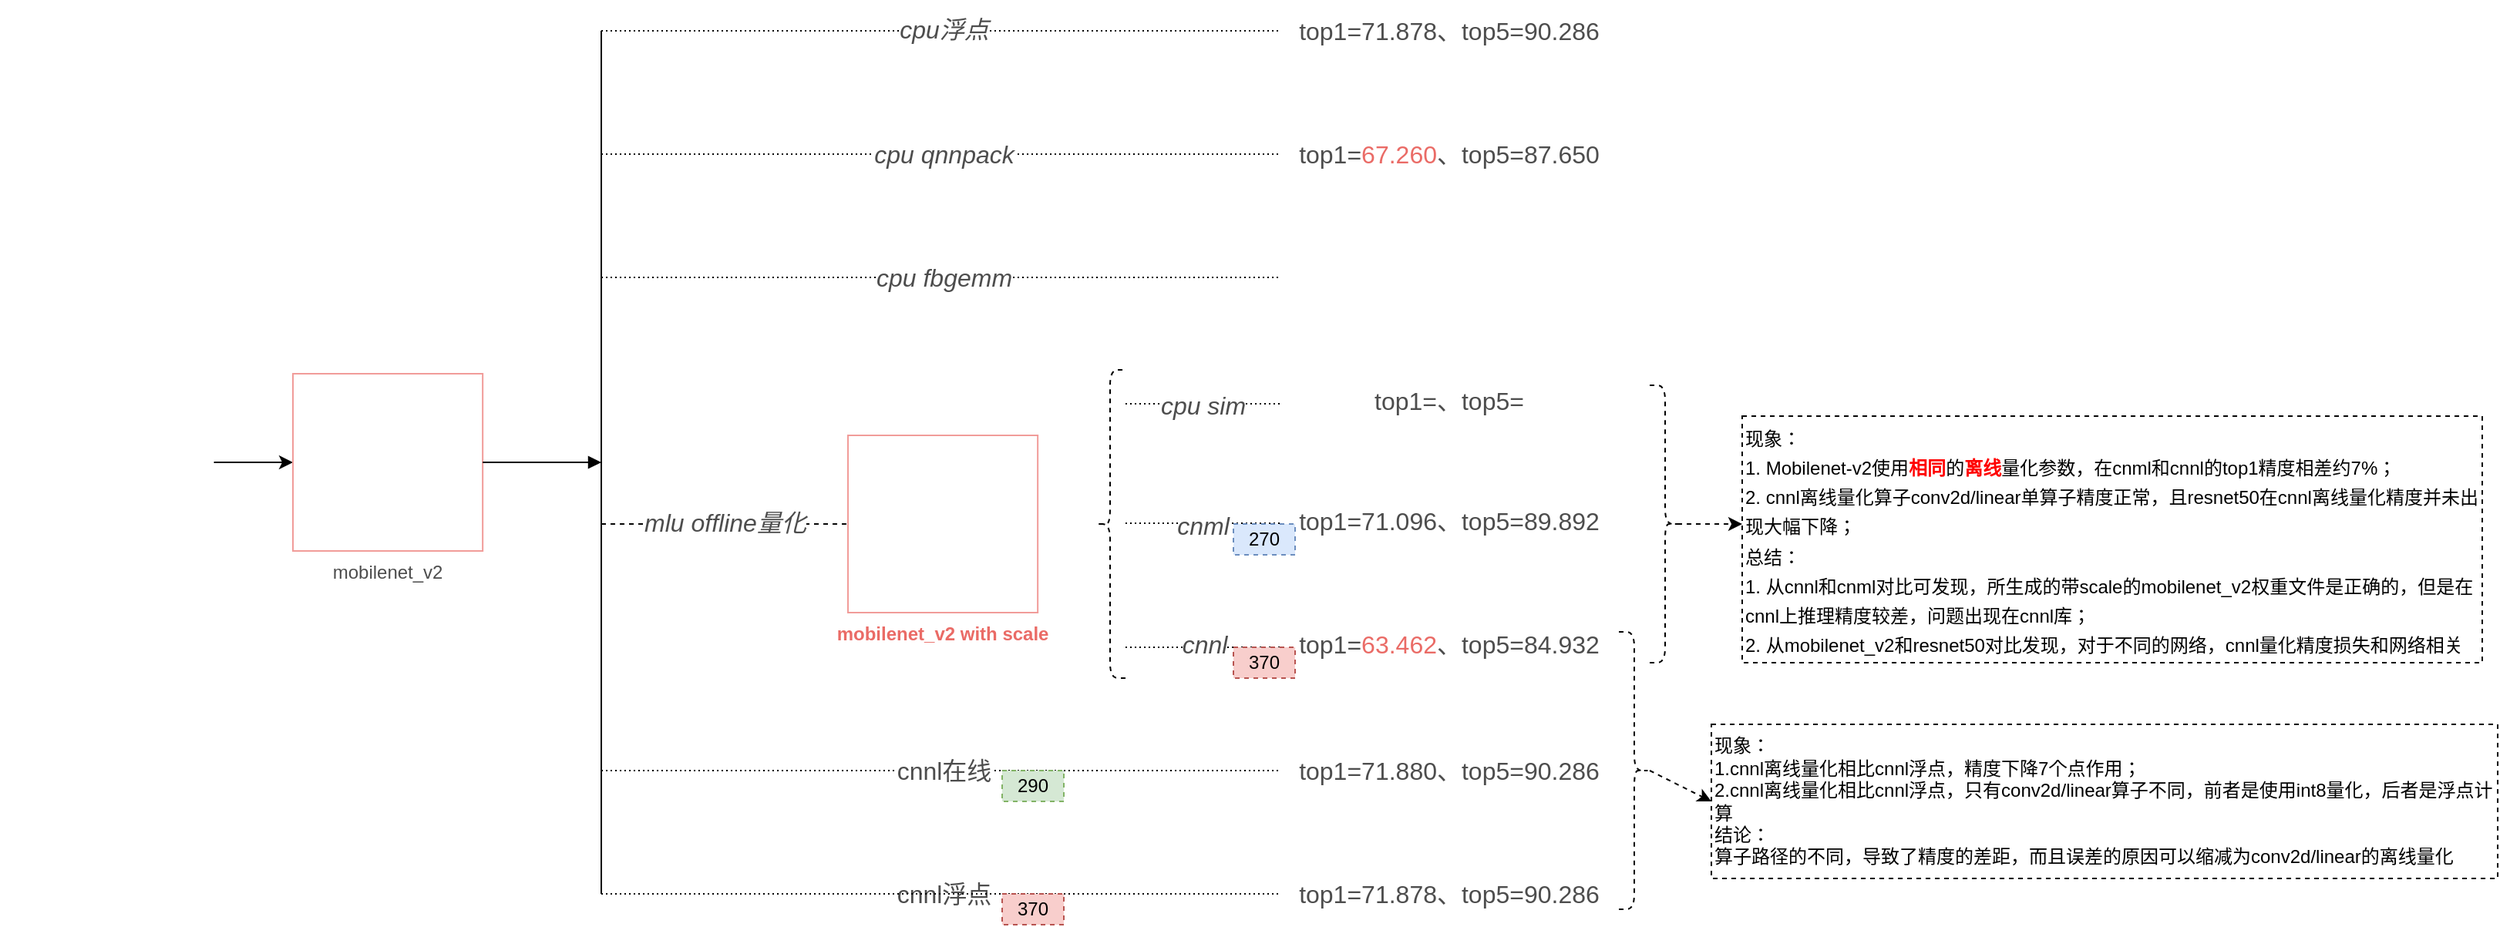 <mxfile version="15.9.1" type="github">
  <diagram id="Zg7ktQxFH2tfBIdX8OJX" name="Page-1">
    <mxGraphModel dx="1350" dy="773" grid="1" gridSize="10" guides="1" tooltips="1" connect="1" arrows="1" fold="1" page="1" pageScale="1" pageWidth="827" pageHeight="1169" math="0" shadow="0">
      <root>
        <mxCell id="0" />
        <mxCell id="1" parent="0" />
        <mxCell id="N1ahAjAl8G-8Hh2oC9Ne-5" value="" style="edgeStyle=orthogonalEdgeStyle;rounded=0;orthogonalLoop=1;jettySize=auto;html=1;fontColor=#4D4D4D;" edge="1" parent="1" source="N1ahAjAl8G-8Hh2oC9Ne-3" target="N1ahAjAl8G-8Hh2oC9Ne-4">
          <mxGeometry relative="1" as="geometry" />
        </mxCell>
        <mxCell id="N1ahAjAl8G-8Hh2oC9Ne-3" value="" style="shape=image;imageAspect=0;aspect=fixed;verticalLabelPosition=bottom;verticalAlign=top;image=https://camo.githubusercontent.com/40cec02610e68dfbc74d01b8caa7ce5e097d8ae3404e59579d9306a4077fa3aa/68747470733a2f2f746f7263682e6d6c76657273652e6f72672f6373732f696d616765732f6865782f746f726368766973696f6e2e706e67;fontColor=#4D4D4D;" vertex="1" parent="1">
          <mxGeometry x="10" y="240" width="138.77" height="160" as="geometry" />
        </mxCell>
        <mxCell id="N1ahAjAl8G-8Hh2oC9Ne-4" value="mobilenet_v2" style="shape=image;imageAspect=0;aspect=fixed;verticalLabelPosition=bottom;verticalAlign=top;image=https://raw.githubusercontent.com/nnUyi/MobileNet_V2/master/figure/bottleneck_residual_block.png;imageBorder=#F19C99;fontColor=#4D4D4D;" vertex="1" parent="1">
          <mxGeometry x="200" y="262.5" width="123.08" height="115" as="geometry" />
        </mxCell>
        <mxCell id="N1ahAjAl8G-8Hh2oC9Ne-10" value="" style="endArrow=block;html=1;rounded=0;exitX=1;exitY=0.5;exitDx=0;exitDy=0;fontColor=#4D4D4D;endFill=1;" edge="1" parent="1" source="N1ahAjAl8G-8Hh2oC9Ne-4">
          <mxGeometry width="50" height="50" relative="1" as="geometry">
            <mxPoint x="580" y="310" as="sourcePoint" />
            <mxPoint x="400" y="320" as="targetPoint" />
          </mxGeometry>
        </mxCell>
        <mxCell id="N1ahAjAl8G-8Hh2oC9Ne-11" value="" style="endArrow=none;html=1;rounded=0;fontColor=#4D4D4D;" edge="1" parent="1">
          <mxGeometry width="50" height="50" relative="1" as="geometry">
            <mxPoint x="400" y="600" as="sourcePoint" />
            <mxPoint x="400" y="40" as="targetPoint" />
          </mxGeometry>
        </mxCell>
        <mxCell id="N1ahAjAl8G-8Hh2oC9Ne-12" value="" style="endArrow=none;html=1;rounded=0;fontColor=#4D4D4D;dashed=1;dashPattern=1 2;" edge="1" parent="1">
          <mxGeometry width="50" height="50" relative="1" as="geometry">
            <mxPoint x="400" y="40" as="sourcePoint" />
            <mxPoint x="840" y="40" as="targetPoint" />
          </mxGeometry>
        </mxCell>
        <mxCell id="N1ahAjAl8G-8Hh2oC9Ne-14" value="&lt;font size=&quot;1&quot;&gt;&lt;i style=&quot;font-size: 16px&quot;&gt;cpu浮点&lt;/i&gt;&lt;/font&gt;" style="edgeLabel;html=1;align=center;verticalAlign=middle;resizable=0;points=[];fontColor=#4D4D4D;" vertex="1" connectable="0" parent="N1ahAjAl8G-8Hh2oC9Ne-12">
          <mxGeometry x="0.3" y="1" relative="1" as="geometry">
            <mxPoint x="-64" as="offset" />
          </mxGeometry>
        </mxCell>
        <mxCell id="N1ahAjAl8G-8Hh2oC9Ne-13" value="" style="endArrow=none;html=1;rounded=0;fontColor=#4D4D4D;dashed=1;dashPattern=1 2;" edge="1" parent="1">
          <mxGeometry width="50" height="50" relative="1" as="geometry">
            <mxPoint x="400" y="120" as="sourcePoint" />
            <mxPoint x="840" y="120" as="targetPoint" />
          </mxGeometry>
        </mxCell>
        <mxCell id="N1ahAjAl8G-8Hh2oC9Ne-15" value="&lt;font size=&quot;1&quot;&gt;&lt;i style=&quot;font-size: 16px&quot;&gt;cpu qnnpack&lt;/i&gt;&lt;/font&gt;" style="edgeLabel;html=1;align=center;verticalAlign=middle;resizable=0;points=[];fontColor=#4D4D4D;" vertex="1" connectable="0" parent="N1ahAjAl8G-8Hh2oC9Ne-13">
          <mxGeometry x="0.283" relative="1" as="geometry">
            <mxPoint x="-61" as="offset" />
          </mxGeometry>
        </mxCell>
        <mxCell id="N1ahAjAl8G-8Hh2oC9Ne-16" value="" style="endArrow=none;html=1;rounded=0;fontColor=#4D4D4D;dashed=1;dashPattern=1 2;" edge="1" parent="1">
          <mxGeometry width="50" height="50" relative="1" as="geometry">
            <mxPoint x="400" y="200" as="sourcePoint" />
            <mxPoint x="840" y="200" as="targetPoint" />
          </mxGeometry>
        </mxCell>
        <mxCell id="N1ahAjAl8G-8Hh2oC9Ne-17" value="&lt;font style=&quot;font-size: 16px&quot;&gt;&lt;i&gt;cpu fbgemm&lt;/i&gt;&lt;/font&gt;" style="edgeLabel;html=1;align=center;verticalAlign=middle;resizable=0;points=[];fontColor=#4D4D4D;" vertex="1" connectable="0" parent="N1ahAjAl8G-8Hh2oC9Ne-16">
          <mxGeometry x="0.283" relative="1" as="geometry">
            <mxPoint x="-61" as="offset" />
          </mxGeometry>
        </mxCell>
        <mxCell id="N1ahAjAl8G-8Hh2oC9Ne-19" value="" style="endArrow=none;html=1;rounded=0;entryX=0;entryY=0.5;entryDx=0;entryDy=0;fontColor=#4D4D4D;dashed=1;" edge="1" parent="1" target="N1ahAjAl8G-8Hh2oC9Ne-25">
          <mxGeometry width="50" height="50" relative="1" as="geometry">
            <mxPoint x="400" y="360" as="sourcePoint" />
            <mxPoint x="520" y="320" as="targetPoint" />
          </mxGeometry>
        </mxCell>
        <mxCell id="N1ahAjAl8G-8Hh2oC9Ne-20" value="&lt;font style=&quot;font-size: 16px&quot;&gt;&lt;i&gt;mlu offline量化&lt;/i&gt;&lt;/font&gt;" style="edgeLabel;html=1;align=center;verticalAlign=middle;resizable=0;points=[];fontColor=#4D4D4D;" vertex="1" connectable="0" parent="N1ahAjAl8G-8Hh2oC9Ne-19">
          <mxGeometry x="0.283" relative="1" as="geometry">
            <mxPoint x="-23" y="-1" as="offset" />
          </mxGeometry>
        </mxCell>
        <mxCell id="N1ahAjAl8G-8Hh2oC9Ne-21" value="" style="endArrow=none;html=1;rounded=0;fontColor=#4D4D4D;dashed=1;dashPattern=1 2;" edge="1" parent="1">
          <mxGeometry width="50" height="50" relative="1" as="geometry">
            <mxPoint x="400" y="520" as="sourcePoint" />
            <mxPoint x="840" y="520" as="targetPoint" />
          </mxGeometry>
        </mxCell>
        <mxCell id="N1ahAjAl8G-8Hh2oC9Ne-22" value="&lt;font style=&quot;font-size: 16px&quot;&gt;cnnl浮点&lt;/font&gt;" style="edgeLabel;html=1;align=center;verticalAlign=middle;resizable=0;points=[];fontColor=#4D4D4D;" vertex="1" connectable="0" parent="N1ahAjAl8G-8Hh2oC9Ne-21">
          <mxGeometry x="0.3" y="1" relative="1" as="geometry">
            <mxPoint x="-64" y="81" as="offset" />
          </mxGeometry>
        </mxCell>
        <mxCell id="N1ahAjAl8G-8Hh2oC9Ne-23" value="" style="endArrow=none;html=1;rounded=0;fontColor=#4D4D4D;dashed=1;dashPattern=1 2;" edge="1" parent="1">
          <mxGeometry width="50" height="50" relative="1" as="geometry">
            <mxPoint x="400" y="600" as="sourcePoint" />
            <mxPoint x="840" y="600" as="targetPoint" />
          </mxGeometry>
        </mxCell>
        <mxCell id="N1ahAjAl8G-8Hh2oC9Ne-24" value="&lt;font style=&quot;font-size: 16px&quot;&gt;cnnl在线&lt;/font&gt;" style="edgeLabel;html=1;align=center;verticalAlign=middle;resizable=0;points=[];fontColor=#4D4D4D;" vertex="1" connectable="0" parent="N1ahAjAl8G-8Hh2oC9Ne-23">
          <mxGeometry x="0.3" y="1" relative="1" as="geometry">
            <mxPoint x="-64" y="-79" as="offset" />
          </mxGeometry>
        </mxCell>
        <mxCell id="N1ahAjAl8G-8Hh2oC9Ne-25" value="mobilenet_v2 with scale" style="shape=image;imageAspect=0;aspect=fixed;verticalLabelPosition=bottom;verticalAlign=top;image=https://raw.githubusercontent.com/nnUyi/MobileNet_V2/master/figure/bottleneck_residual_block.png;imageBorder=#F19C99;fontStyle=1;fontColor=#EA6B66;" vertex="1" parent="1">
          <mxGeometry x="560" y="302.5" width="123.08" height="115" as="geometry" />
        </mxCell>
        <mxCell id="N1ahAjAl8G-8Hh2oC9Ne-34" value="" style="endArrow=none;html=1;rounded=0;fontColor=#4D4D4D;dashed=1;dashPattern=1 2;" edge="1" parent="1">
          <mxGeometry width="50" height="50" relative="1" as="geometry">
            <mxPoint x="740" y="359.5" as="sourcePoint" />
            <mxPoint x="840" y="359.5" as="targetPoint" />
          </mxGeometry>
        </mxCell>
        <mxCell id="N1ahAjAl8G-8Hh2oC9Ne-36" value="&lt;font style=&quot;font-size: 16px&quot;&gt;&lt;i&gt;cnml&lt;/i&gt;&lt;/font&gt;" style="edgeLabel;html=1;align=center;verticalAlign=middle;resizable=0;points=[];fontColor=#4D4D4D;" vertex="1" connectable="0" parent="N1ahAjAl8G-8Hh2oC9Ne-34">
          <mxGeometry x="0.333" y="-1" relative="1" as="geometry">
            <mxPoint x="-17" as="offset" />
          </mxGeometry>
        </mxCell>
        <mxCell id="N1ahAjAl8G-8Hh2oC9Ne-35" value="" style="endArrow=none;html=1;rounded=0;fontColor=#4D4D4D;dashed=1;dashPattern=1 2;" edge="1" parent="1">
          <mxGeometry width="50" height="50" relative="1" as="geometry">
            <mxPoint x="740" y="440" as="sourcePoint" />
            <mxPoint x="840" y="440" as="targetPoint" />
          </mxGeometry>
        </mxCell>
        <mxCell id="N1ahAjAl8G-8Hh2oC9Ne-37" value="&lt;i&gt;&lt;font style=&quot;font-size: 16px&quot;&gt;cnnl&lt;/font&gt;&lt;/i&gt;" style="edgeLabel;html=1;align=center;verticalAlign=middle;resizable=0;points=[];fontColor=#4D4D4D;" vertex="1" connectable="0" parent="N1ahAjAl8G-8Hh2oC9Ne-35">
          <mxGeometry x="0.405" y="2" relative="1" as="geometry">
            <mxPoint x="-20" as="offset" />
          </mxGeometry>
        </mxCell>
        <mxCell id="N1ahAjAl8G-8Hh2oC9Ne-38" value="top1=71.096、top5=89.892" style="text;html=1;strokeColor=none;fillColor=none;align=center;verticalAlign=middle;whiteSpace=wrap;rounded=0;fontSize=16;fontColor=#4D4D4D;" vertex="1" parent="1">
          <mxGeometry x="840" y="337.5" width="220" height="40" as="geometry" />
        </mxCell>
        <mxCell id="N1ahAjAl8G-8Hh2oC9Ne-39" value="top1=&lt;font color=&quot;#ea6b66&quot;&gt;63.462&lt;/font&gt;、top5=84.932" style="text;html=1;strokeColor=none;fillColor=none;align=center;verticalAlign=middle;whiteSpace=wrap;rounded=0;fontSize=16;fontColor=#4D4D4D;" vertex="1" parent="1">
          <mxGeometry x="840" y="417.5" width="220" height="40" as="geometry" />
        </mxCell>
        <mxCell id="N1ahAjAl8G-8Hh2oC9Ne-40" value="top1=71.878、top5=90.286" style="text;html=1;strokeColor=none;fillColor=none;align=center;verticalAlign=middle;whiteSpace=wrap;rounded=0;fontSize=16;fontColor=#4D4D4D;" vertex="1" parent="1">
          <mxGeometry x="840" y="20" width="220" height="40" as="geometry" />
        </mxCell>
        <mxCell id="N1ahAjAl8G-8Hh2oC9Ne-41" value="top1=71.878、top5=90.286" style="text;html=1;strokeColor=none;fillColor=none;align=center;verticalAlign=middle;whiteSpace=wrap;rounded=0;fontSize=16;fontColor=#4D4D4D;" vertex="1" parent="1">
          <mxGeometry x="840" y="580" width="220" height="40" as="geometry" />
        </mxCell>
        <mxCell id="N1ahAjAl8G-8Hh2oC9Ne-42" value="" style="shape=curlyBracket;whiteSpace=wrap;html=1;rounded=1;flipH=1;dashed=1;fontSize=16;fontColor=#EA6B66;" vertex="1" parent="1">
          <mxGeometry x="1080" y="270" width="20" height="180" as="geometry" />
        </mxCell>
        <mxCell id="N1ahAjAl8G-8Hh2oC9Ne-43" value="&lt;font style=&quot;font-size: 12px&quot;&gt;&lt;font color=&quot;#000000&quot;&gt;现象：&lt;br&gt;1. Mobilenet-v2使用&lt;/font&gt;&lt;font color=&quot;#ff0000&quot;&gt;&lt;b&gt;相同&lt;/b&gt;&lt;/font&gt;&lt;font color=&quot;#000000&quot;&gt;的&lt;/font&gt;&lt;b&gt;&lt;font color=&quot;#ff0000&quot;&gt;离线&lt;/font&gt;&lt;/b&gt;&lt;font color=&quot;#000000&quot;&gt;量化参数，在cnml和cnnl的top1精度相差约7%；&lt;br&gt;2. cnnl离线量化算子conv2d/linear单算子精度正常，且resnet50在cnnl离线量化精度并未出现大幅下降；&lt;br&gt;总结：&lt;br&gt;1. 从cnnl和cnml对比可发现，所生成的带scale的mobilenet_v2权重文件是正确的，但是在cnnl上推理精度较差，问题出现在cnnl库；&lt;br&gt;2. 从mobilenet_v2和resnet50对比发现，对于不同的网络，cnnl量化精度损失和网络相关&lt;br&gt;&lt;/font&gt;&lt;/font&gt;" style="text;html=1;strokeColor=default;fillColor=none;align=left;verticalAlign=middle;whiteSpace=wrap;rounded=0;dashed=1;fontSize=16;fontColor=#EA6B66;" vertex="1" parent="1">
          <mxGeometry x="1140" y="290" width="480" height="160" as="geometry" />
        </mxCell>
        <mxCell id="N1ahAjAl8G-8Hh2oC9Ne-45" value="" style="shape=curlyBracket;whiteSpace=wrap;html=1;rounded=1;flipH=1;dashed=1;fontSize=12;fontColor=#FF0000;" vertex="1" parent="1">
          <mxGeometry x="1060" y="430" width="20" height="180" as="geometry" />
        </mxCell>
        <mxCell id="N1ahAjAl8G-8Hh2oC9Ne-46" value="&lt;font color=&quot;#000000&quot;&gt;现象：&lt;br&gt;1.cnnl离线量化相比cnnl浮点，精度下降7个点作用；&lt;br&gt;2.cnnl离线量化相比cnnl浮点，只有conv2d/linear算子不同，前者是使用int8量化，后者是浮点计算&lt;br&gt;结论：&lt;br&gt;算子路径的不同，导致了精度的差距，而且误差的原因可以缩减为conv2d/linear的离线量化&lt;br&gt;&lt;/font&gt;" style="text;html=1;strokeColor=default;fillColor=none;align=left;verticalAlign=middle;whiteSpace=wrap;rounded=0;dashed=1;fontSize=12;fontColor=#FF0000;" vertex="1" parent="1">
          <mxGeometry x="1120" y="490" width="510" height="100" as="geometry" />
        </mxCell>
        <mxCell id="N1ahAjAl8G-8Hh2oC9Ne-47" value="" style="endArrow=classic;html=1;rounded=0;dashed=1;fontSize=12;fontColor=#000000;entryX=0;entryY=0.5;entryDx=0;entryDy=0;" edge="1" parent="1" target="N1ahAjAl8G-8Hh2oC9Ne-46">
          <mxGeometry width="50" height="50" relative="1" as="geometry">
            <mxPoint x="1080" y="520" as="sourcePoint" />
            <mxPoint x="1130" y="470" as="targetPoint" />
          </mxGeometry>
        </mxCell>
        <mxCell id="N1ahAjAl8G-8Hh2oC9Ne-48" value="" style="endArrow=classic;html=1;rounded=0;dashed=1;fontSize=12;fontColor=#000000;exitX=0.1;exitY=0.5;exitDx=0;exitDy=0;exitPerimeter=0;" edge="1" parent="1" source="N1ahAjAl8G-8Hh2oC9Ne-42">
          <mxGeometry width="50" height="50" relative="1" as="geometry">
            <mxPoint x="1100" y="395" as="sourcePoint" />
            <mxPoint x="1140" y="360" as="targetPoint" />
          </mxGeometry>
        </mxCell>
        <mxCell id="N1ahAjAl8G-8Hh2oC9Ne-49" value="290" style="text;html=1;strokeColor=#82b366;fillColor=#d5e8d4;align=center;verticalAlign=middle;whiteSpace=wrap;rounded=0;dashed=1;fontSize=12;" vertex="1" parent="1">
          <mxGeometry x="660" y="520" width="40" height="20" as="geometry" />
        </mxCell>
        <mxCell id="N1ahAjAl8G-8Hh2oC9Ne-50" value="370" style="text;html=1;strokeColor=#b85450;fillColor=#f8cecc;align=center;verticalAlign=middle;whiteSpace=wrap;rounded=0;dashed=1;fontSize=12;" vertex="1" parent="1">
          <mxGeometry x="660" y="600" width="40" height="20" as="geometry" />
        </mxCell>
        <mxCell id="N1ahAjAl8G-8Hh2oC9Ne-51" value="370" style="text;html=1;strokeColor=#b85450;fillColor=#f8cecc;align=center;verticalAlign=middle;whiteSpace=wrap;rounded=0;dashed=1;fontSize=12;" vertex="1" parent="1">
          <mxGeometry x="810" y="440" width="40" height="20" as="geometry" />
        </mxCell>
        <mxCell id="N1ahAjAl8G-8Hh2oC9Ne-52" value="270" style="text;html=1;strokeColor=#6c8ebf;fillColor=#dae8fc;align=center;verticalAlign=middle;whiteSpace=wrap;rounded=0;dashed=1;fontSize=12;" vertex="1" parent="1">
          <mxGeometry x="810" y="360" width="40" height="20" as="geometry" />
        </mxCell>
        <mxCell id="N1ahAjAl8G-8Hh2oC9Ne-53" value="top1=71.880、top5=90.286" style="text;html=1;strokeColor=none;fillColor=none;align=center;verticalAlign=middle;whiteSpace=wrap;rounded=0;fontSize=16;fontColor=#4D4D4D;" vertex="1" parent="1">
          <mxGeometry x="840" y="500" width="220" height="40" as="geometry" />
        </mxCell>
        <mxCell id="N1ahAjAl8G-8Hh2oC9Ne-54" value="top1=&lt;font color=&quot;#ea6b66&quot;&gt;67.260&lt;/font&gt;、top5=87.650" style="text;html=1;strokeColor=none;fillColor=none;align=center;verticalAlign=middle;whiteSpace=wrap;rounded=0;fontSize=16;fontColor=#4D4D4D;" vertex="1" parent="1">
          <mxGeometry x="840" y="100" width="220" height="40" as="geometry" />
        </mxCell>
        <mxCell id="N1ahAjAl8G-8Hh2oC9Ne-55" value="" style="shape=curlyBracket;whiteSpace=wrap;html=1;rounded=1;flipH=1;dashed=1;fontSize=12;fontColor=#000000;strokeColor=default;rotation=-180;" vertex="1" parent="1">
          <mxGeometry x="720" y="260" width="20" height="200" as="geometry" />
        </mxCell>
        <mxCell id="N1ahAjAl8G-8Hh2oC9Ne-56" value="" style="endArrow=none;html=1;rounded=0;fontColor=#4D4D4D;dashed=1;dashPattern=1 2;" edge="1" parent="1">
          <mxGeometry width="50" height="50" relative="1" as="geometry">
            <mxPoint x="740" y="282" as="sourcePoint" />
            <mxPoint x="840" y="282" as="targetPoint" />
          </mxGeometry>
        </mxCell>
        <mxCell id="N1ahAjAl8G-8Hh2oC9Ne-57" value="&lt;font style=&quot;font-size: 16px&quot;&gt;&lt;i&gt;cpu sim&lt;/i&gt;&lt;/font&gt;" style="edgeLabel;html=1;align=center;verticalAlign=middle;resizable=0;points=[];fontColor=#4D4D4D;" vertex="1" connectable="0" parent="N1ahAjAl8G-8Hh2oC9Ne-56">
          <mxGeometry x="0.333" y="-1" relative="1" as="geometry">
            <mxPoint x="-17" as="offset" />
          </mxGeometry>
        </mxCell>
        <mxCell id="N1ahAjAl8G-8Hh2oC9Ne-58" value="top1=、top5=" style="text;html=1;strokeColor=none;fillColor=none;align=center;verticalAlign=middle;whiteSpace=wrap;rounded=0;fontSize=16;fontColor=#4D4D4D;" vertex="1" parent="1">
          <mxGeometry x="840" y="260" width="220" height="40" as="geometry" />
        </mxCell>
      </root>
    </mxGraphModel>
  </diagram>
</mxfile>
